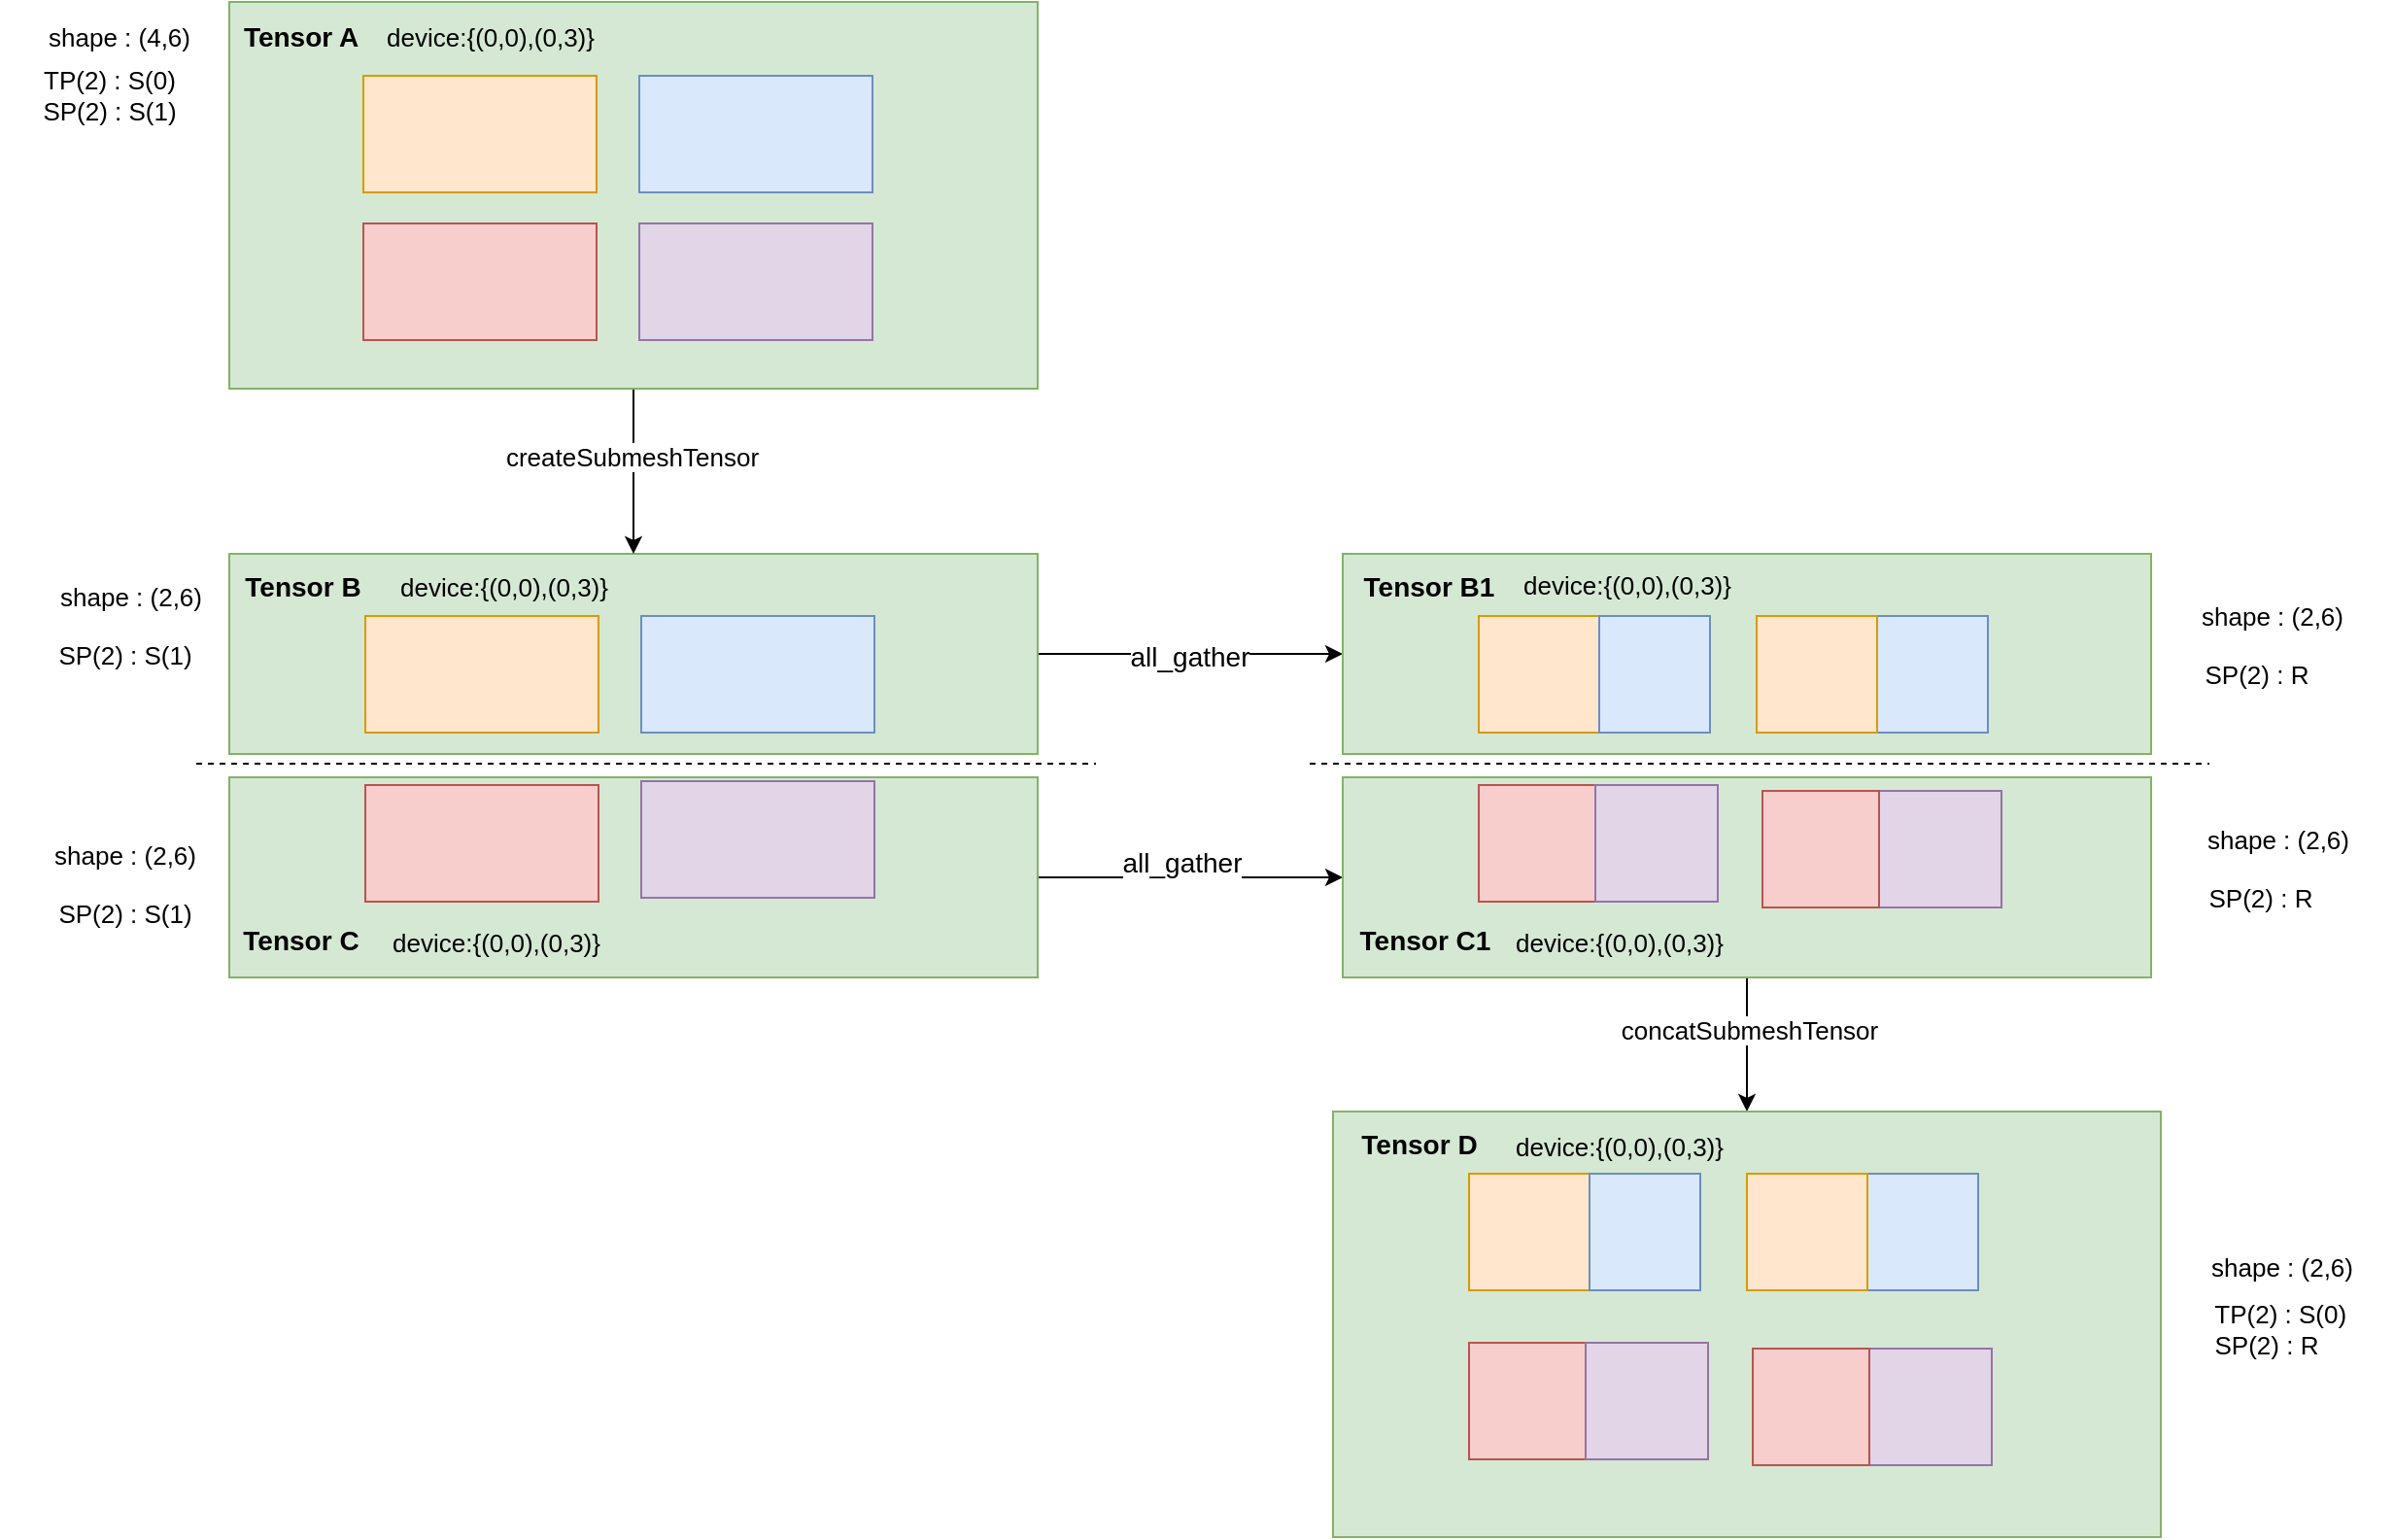<mxfile version="28.2.3">
  <diagram name="第 1 页" id="q0V8W7kwhwEqNArDtckt">
    <mxGraphModel dx="3072" dy="1600" grid="0" gridSize="10" guides="1" tooltips="1" connect="1" arrows="1" fold="1" page="0" pageScale="1" pageWidth="827" pageHeight="1169" background="none" math="0" shadow="0">
      <root>
        <mxCell id="0" />
        <mxCell id="1" parent="0" />
        <mxCell id="i7mNR8dPAMuf2d2NT4Wx-52" style="edgeStyle=orthogonalEdgeStyle;rounded=0;orthogonalLoop=1;jettySize=auto;html=1;entryX=0;entryY=0.5;entryDx=0;entryDy=0;" parent="1" source="i7mNR8dPAMuf2d2NT4Wx-23" target="i7mNR8dPAMuf2d2NT4Wx-39" edge="1">
          <mxGeometry relative="1" as="geometry" />
        </mxCell>
        <mxCell id="i7mNR8dPAMuf2d2NT4Wx-23" value="" style="rounded=0;whiteSpace=wrap;html=1;fillColor=#d5e8d4;strokeColor=#82b366;" parent="1" vertex="1">
          <mxGeometry x="-130" y="176" width="416" height="103" as="geometry" />
        </mxCell>
        <mxCell id="i7mNR8dPAMuf2d2NT4Wx-24" value="&lt;font style=&quot;font-size: 14px;&quot;&gt;&lt;b&gt;Tensor C&lt;/b&gt;&lt;/font&gt;" style="text;html=1;align=center;verticalAlign=middle;whiteSpace=wrap;rounded=0;" parent="1" vertex="1">
          <mxGeometry x="-127" y="245" width="68" height="30" as="geometry" />
        </mxCell>
        <mxCell id="i7mNR8dPAMuf2d2NT4Wx-50" style="edgeStyle=orthogonalEdgeStyle;rounded=0;orthogonalLoop=1;jettySize=auto;html=1;entryX=0;entryY=0.5;entryDx=0;entryDy=0;" parent="1" source="i7mNR8dPAMuf2d2NT4Wx-20" target="i7mNR8dPAMuf2d2NT4Wx-41" edge="1">
          <mxGeometry relative="1" as="geometry" />
        </mxCell>
        <mxCell id="i7mNR8dPAMuf2d2NT4Wx-51" value="all_gather" style="edgeLabel;html=1;align=center;verticalAlign=middle;resizable=0;points=[];fontSize=14;" parent="i7mNR8dPAMuf2d2NT4Wx-50" vertex="1" connectable="0">
          <mxGeometry x="-0.006" y="-1" relative="1" as="geometry">
            <mxPoint as="offset" />
          </mxGeometry>
        </mxCell>
        <mxCell id="i7mNR8dPAMuf2d2NT4Wx-20" value="" style="rounded=0;whiteSpace=wrap;html=1;fillColor=#d5e8d4;strokeColor=#82b366;" parent="1" vertex="1">
          <mxGeometry x="-130" y="61" width="416" height="103" as="geometry" />
        </mxCell>
        <mxCell id="i7mNR8dPAMuf2d2NT4Wx-25" style="edgeStyle=orthogonalEdgeStyle;rounded=0;orthogonalLoop=1;jettySize=auto;html=1;" parent="1" source="i7mNR8dPAMuf2d2NT4Wx-18" target="i7mNR8dPAMuf2d2NT4Wx-20" edge="1">
          <mxGeometry relative="1" as="geometry" />
        </mxCell>
        <mxCell id="i7mNR8dPAMuf2d2NT4Wx-28" value="createSubmeshTensor" style="edgeLabel;html=1;align=center;verticalAlign=middle;resizable=0;points=[];fontSize=13;" parent="i7mNR8dPAMuf2d2NT4Wx-25" vertex="1" connectable="0">
          <mxGeometry x="-0.213" y="-1" relative="1" as="geometry">
            <mxPoint y="1" as="offset" />
          </mxGeometry>
        </mxCell>
        <mxCell id="i7mNR8dPAMuf2d2NT4Wx-3" value="" style="rounded=0;whiteSpace=wrap;html=1;fillColor=#ffe6cc;strokeColor=#d79b00;" parent="1" vertex="1">
          <mxGeometry x="-60" y="93" width="120" height="60" as="geometry" />
        </mxCell>
        <mxCell id="i7mNR8dPAMuf2d2NT4Wx-6" value="" style="rounded=0;whiteSpace=wrap;html=1;fillColor=#f8cecc;strokeColor=#b85450;" parent="1" vertex="1">
          <mxGeometry x="-60" y="180" width="120" height="60" as="geometry" />
        </mxCell>
        <mxCell id="i7mNR8dPAMuf2d2NT4Wx-8" value="" style="rounded=0;whiteSpace=wrap;html=1;fillColor=#dae8fc;strokeColor=#6c8ebf;" parent="1" vertex="1">
          <mxGeometry x="82" y="93" width="120" height="60" as="geometry" />
        </mxCell>
        <mxCell id="i7mNR8dPAMuf2d2NT4Wx-9" value="" style="rounded=0;whiteSpace=wrap;html=1;fillColor=#e1d5e7;strokeColor=#9673a6;" parent="1" vertex="1">
          <mxGeometry x="82" y="178" width="120" height="60" as="geometry" />
        </mxCell>
        <mxCell id="i7mNR8dPAMuf2d2NT4Wx-11" value="" style="endArrow=none;dashed=1;html=1;rounded=0;" parent="1" edge="1">
          <mxGeometry width="50" height="50" relative="1" as="geometry">
            <mxPoint x="-147" y="169" as="sourcePoint" />
            <mxPoint x="316" y="169" as="targetPoint" />
          </mxGeometry>
        </mxCell>
        <mxCell id="i7mNR8dPAMuf2d2NT4Wx-22" value="&lt;font style=&quot;font-size: 14px;&quot;&gt;&lt;b&gt;Tensor B&lt;/b&gt;&lt;/font&gt;" style="text;html=1;align=center;verticalAlign=middle;whiteSpace=wrap;rounded=0;" parent="1" vertex="1">
          <mxGeometry x="-126" y="63" width="68" height="30" as="geometry" />
        </mxCell>
        <mxCell id="i7mNR8dPAMuf2d2NT4Wx-26" value="" style="group" parent="1" vertex="1" connectable="0">
          <mxGeometry x="-130" y="-223" width="416" height="199" as="geometry" />
        </mxCell>
        <mxCell id="i7mNR8dPAMuf2d2NT4Wx-18" value="" style="rounded=0;whiteSpace=wrap;html=1;fillColor=#d5e8d4;strokeColor=#82b366;movable=0;resizable=0;rotatable=0;deletable=0;editable=0;locked=1;connectable=0;" parent="i7mNR8dPAMuf2d2NT4Wx-26" vertex="1">
          <mxGeometry width="416" height="199" as="geometry" />
        </mxCell>
        <mxCell id="i7mNR8dPAMuf2d2NT4Wx-12" value="" style="rounded=0;whiteSpace=wrap;html=1;fillColor=#ffe6cc;strokeColor=#d79b00;gradientColor=none;" parent="i7mNR8dPAMuf2d2NT4Wx-26" vertex="1">
          <mxGeometry x="69" y="38" width="120" height="60" as="geometry" />
        </mxCell>
        <mxCell id="i7mNR8dPAMuf2d2NT4Wx-13" value="" style="rounded=0;whiteSpace=wrap;html=1;fillColor=#f8cecc;strokeColor=#b85450;" parent="i7mNR8dPAMuf2d2NT4Wx-26" vertex="1">
          <mxGeometry x="69" y="114" width="120" height="60" as="geometry" />
        </mxCell>
        <mxCell id="i7mNR8dPAMuf2d2NT4Wx-14" value="" style="rounded=0;whiteSpace=wrap;html=1;fillColor=#dae8fc;strokeColor=#6c8ebf;" parent="i7mNR8dPAMuf2d2NT4Wx-26" vertex="1">
          <mxGeometry x="211" y="38" width="120" height="60" as="geometry" />
        </mxCell>
        <mxCell id="i7mNR8dPAMuf2d2NT4Wx-15" value="" style="rounded=0;whiteSpace=wrap;html=1;fillColor=#e1d5e7;strokeColor=#9673a6;" parent="i7mNR8dPAMuf2d2NT4Wx-26" vertex="1">
          <mxGeometry x="211" y="114" width="120" height="60" as="geometry" />
        </mxCell>
        <mxCell id="i7mNR8dPAMuf2d2NT4Wx-19" value="&lt;font style=&quot;font-size: 14px;&quot;&gt;&lt;b&gt;Tensor A&lt;/b&gt;&lt;/font&gt;" style="text;html=1;align=center;verticalAlign=middle;whiteSpace=wrap;rounded=0;" parent="i7mNR8dPAMuf2d2NT4Wx-26" vertex="1">
          <mxGeometry x="3" y="3" width="68" height="30" as="geometry" />
        </mxCell>
        <mxCell id="O7aVcSqHBsZipS5b6KSP-2" value="device:{(0,0),(0,3)}" style="text;html=1;align=center;verticalAlign=middle;resizable=0;points=[];autosize=1;strokeColor=none;fillColor=none;fontSize=13;" vertex="1" parent="i7mNR8dPAMuf2d2NT4Wx-26">
          <mxGeometry x="71" y="4" width="125" height="28" as="geometry" />
        </mxCell>
        <mxCell id="i7mNR8dPAMuf2d2NT4Wx-84" style="edgeStyle=orthogonalEdgeStyle;rounded=0;orthogonalLoop=1;jettySize=auto;html=1;entryX=0.5;entryY=0;entryDx=0;entryDy=0;" parent="1" source="i7mNR8dPAMuf2d2NT4Wx-39" target="i7mNR8dPAMuf2d2NT4Wx-60" edge="1">
          <mxGeometry relative="1" as="geometry" />
        </mxCell>
        <mxCell id="i7mNR8dPAMuf2d2NT4Wx-85" value="concatSubmeshTensor" style="edgeLabel;html=1;align=center;verticalAlign=middle;resizable=0;points=[];fontSize=13;" parent="i7mNR8dPAMuf2d2NT4Wx-84" vertex="1" connectable="0">
          <mxGeometry x="-0.217" y="1" relative="1" as="geometry">
            <mxPoint as="offset" />
          </mxGeometry>
        </mxCell>
        <mxCell id="i7mNR8dPAMuf2d2NT4Wx-39" value="" style="rounded=0;whiteSpace=wrap;html=1;fillColor=#d5e8d4;strokeColor=#82b366;" parent="1" vertex="1">
          <mxGeometry x="443" y="176" width="416" height="103" as="geometry" />
        </mxCell>
        <mxCell id="i7mNR8dPAMuf2d2NT4Wx-40" value="&lt;font style=&quot;font-size: 14px;&quot;&gt;&lt;b&gt;Tensor C1&lt;/b&gt;&lt;/font&gt;" style="text;html=1;align=center;verticalAlign=middle;whiteSpace=wrap;rounded=0;" parent="1" vertex="1">
          <mxGeometry x="446" y="245" width="79" height="30" as="geometry" />
        </mxCell>
        <mxCell id="i7mNR8dPAMuf2d2NT4Wx-41" value="" style="rounded=0;whiteSpace=wrap;html=1;fillColor=#d5e8d4;strokeColor=#82b366;" parent="1" vertex="1">
          <mxGeometry x="443" y="61" width="416" height="103" as="geometry" />
        </mxCell>
        <mxCell id="i7mNR8dPAMuf2d2NT4Wx-42" value="" style="rounded=0;whiteSpace=wrap;html=1;fillColor=#ffe6cc;strokeColor=#d79b00;" parent="1" vertex="1">
          <mxGeometry x="513" y="93" width="62" height="60" as="geometry" />
        </mxCell>
        <mxCell id="i7mNR8dPAMuf2d2NT4Wx-43" value="" style="rounded=0;whiteSpace=wrap;html=1;fillColor=#f8cecc;strokeColor=#b85450;" parent="1" vertex="1">
          <mxGeometry x="513" y="180" width="60" height="60" as="geometry" />
        </mxCell>
        <mxCell id="i7mNR8dPAMuf2d2NT4Wx-44" value="" style="rounded=0;whiteSpace=wrap;html=1;fillColor=#dae8fc;strokeColor=#6c8ebf;" parent="1" vertex="1">
          <mxGeometry x="575" y="93" width="57" height="60" as="geometry" />
        </mxCell>
        <mxCell id="i7mNR8dPAMuf2d2NT4Wx-45" value="" style="rounded=0;whiteSpace=wrap;html=1;fillColor=#e1d5e7;strokeColor=#9673a6;" parent="1" vertex="1">
          <mxGeometry x="573" y="180" width="63" height="60" as="geometry" />
        </mxCell>
        <mxCell id="i7mNR8dPAMuf2d2NT4Wx-46" value="" style="endArrow=none;dashed=1;html=1;rounded=0;" parent="1" edge="1">
          <mxGeometry width="50" height="50" relative="1" as="geometry">
            <mxPoint x="426" y="169" as="sourcePoint" />
            <mxPoint x="889" y="169" as="targetPoint" />
          </mxGeometry>
        </mxCell>
        <mxCell id="i7mNR8dPAMuf2d2NT4Wx-47" value="&lt;font style=&quot;font-size: 14px;&quot;&gt;&lt;b&gt;Tensor B1&lt;/b&gt;&lt;/font&gt;" style="text;html=1;align=center;verticalAlign=middle;whiteSpace=wrap;rounded=0;" parent="1" vertex="1">
          <mxGeometry x="447" y="63" width="81" height="30" as="geometry" />
        </mxCell>
        <mxCell id="i7mNR8dPAMuf2d2NT4Wx-53" value="all_gather" style="edgeLabel;html=1;align=center;verticalAlign=middle;resizable=0;points=[];fontSize=14;" parent="1" vertex="1" connectable="0">
          <mxGeometry x="360" y="220" as="geometry" />
        </mxCell>
        <mxCell id="i7mNR8dPAMuf2d2NT4Wx-54" value="" style="rounded=0;whiteSpace=wrap;html=1;fillColor=#dae8fc;strokeColor=#6c8ebf;" parent="1" vertex="1">
          <mxGeometry x="718" y="93" width="57" height="60" as="geometry" />
        </mxCell>
        <mxCell id="i7mNR8dPAMuf2d2NT4Wx-55" value="" style="rounded=0;whiteSpace=wrap;html=1;fillColor=#ffe6cc;strokeColor=#d79b00;" parent="1" vertex="1">
          <mxGeometry x="656" y="93" width="62" height="60" as="geometry" />
        </mxCell>
        <mxCell id="i7mNR8dPAMuf2d2NT4Wx-56" value="" style="rounded=0;whiteSpace=wrap;html=1;fillColor=#e1d5e7;strokeColor=#9673a6;" parent="1" vertex="1">
          <mxGeometry x="719" y="183" width="63" height="60" as="geometry" />
        </mxCell>
        <mxCell id="i7mNR8dPAMuf2d2NT4Wx-57" value="" style="rounded=0;whiteSpace=wrap;html=1;fillColor=#f8cecc;strokeColor=#b85450;" parent="1" vertex="1">
          <mxGeometry x="659" y="183" width="60" height="60" as="geometry" />
        </mxCell>
        <mxCell id="i7mNR8dPAMuf2d2NT4Wx-60" value="" style="rounded=0;whiteSpace=wrap;html=1;fillColor=#d5e8d4;strokeColor=#82b366;" parent="1" vertex="1">
          <mxGeometry x="438" y="348" width="426" height="219" as="geometry" />
        </mxCell>
        <mxCell id="i7mNR8dPAMuf2d2NT4Wx-61" value="" style="rounded=0;whiteSpace=wrap;html=1;fillColor=#ffe6cc;strokeColor=#d79b00;" parent="1" vertex="1">
          <mxGeometry x="508" y="380" width="62" height="60" as="geometry" />
        </mxCell>
        <mxCell id="i7mNR8dPAMuf2d2NT4Wx-62" value="" style="rounded=0;whiteSpace=wrap;html=1;fillColor=#f8cecc;strokeColor=#b85450;" parent="1" vertex="1">
          <mxGeometry x="508" y="467" width="60" height="60" as="geometry" />
        </mxCell>
        <mxCell id="i7mNR8dPAMuf2d2NT4Wx-63" value="" style="rounded=0;whiteSpace=wrap;html=1;fillColor=#dae8fc;strokeColor=#6c8ebf;" parent="1" vertex="1">
          <mxGeometry x="570" y="380" width="57" height="60" as="geometry" />
        </mxCell>
        <mxCell id="i7mNR8dPAMuf2d2NT4Wx-64" value="" style="rounded=0;whiteSpace=wrap;html=1;fillColor=#e1d5e7;strokeColor=#9673a6;" parent="1" vertex="1">
          <mxGeometry x="568" y="467" width="63" height="60" as="geometry" />
        </mxCell>
        <mxCell id="i7mNR8dPAMuf2d2NT4Wx-66" value="&lt;font style=&quot;font-size: 14px;&quot;&gt;&lt;b&gt;Tensor D&lt;/b&gt;&lt;/font&gt;" style="text;html=1;align=center;verticalAlign=middle;whiteSpace=wrap;rounded=0;" parent="1" vertex="1">
          <mxGeometry x="442" y="350" width="81" height="30" as="geometry" />
        </mxCell>
        <mxCell id="i7mNR8dPAMuf2d2NT4Wx-67" value="" style="rounded=0;whiteSpace=wrap;html=1;fillColor=#dae8fc;strokeColor=#6c8ebf;" parent="1" vertex="1">
          <mxGeometry x="713" y="380" width="57" height="60" as="geometry" />
        </mxCell>
        <mxCell id="i7mNR8dPAMuf2d2NT4Wx-68" value="" style="rounded=0;whiteSpace=wrap;html=1;fillColor=#ffe6cc;strokeColor=#d79b00;" parent="1" vertex="1">
          <mxGeometry x="651" y="380" width="62" height="60" as="geometry" />
        </mxCell>
        <mxCell id="i7mNR8dPAMuf2d2NT4Wx-69" value="" style="rounded=0;whiteSpace=wrap;html=1;fillColor=#e1d5e7;strokeColor=#9673a6;" parent="1" vertex="1">
          <mxGeometry x="714" y="470" width="63" height="60" as="geometry" />
        </mxCell>
        <mxCell id="i7mNR8dPAMuf2d2NT4Wx-70" value="" style="rounded=0;whiteSpace=wrap;html=1;fillColor=#f8cecc;strokeColor=#b85450;" parent="1" vertex="1">
          <mxGeometry x="654" y="470" width="60" height="60" as="geometry" />
        </mxCell>
        <mxCell id="i7mNR8dPAMuf2d2NT4Wx-71" value="shape : (4,6)" style="text;html=1;align=center;verticalAlign=middle;whiteSpace=wrap;rounded=0;fontSize=13;" parent="1" vertex="1">
          <mxGeometry x="-243" y="-220" width="113" height="30" as="geometry" />
        </mxCell>
        <mxCell id="i7mNR8dPAMuf2d2NT4Wx-72" value="TP(2) : S(0)&lt;br&gt;SP(2) : S(1)" style="text;html=1;align=center;verticalAlign=middle;whiteSpace=wrap;rounded=0;fontSize=13;" parent="1" vertex="1">
          <mxGeometry x="-248" y="-190" width="113" height="30" as="geometry" />
        </mxCell>
        <mxCell id="i7mNR8dPAMuf2d2NT4Wx-73" value="shape : (2,6)" style="text;html=1;align=center;verticalAlign=middle;whiteSpace=wrap;rounded=0;fontSize=13;" parent="1" vertex="1">
          <mxGeometry x="865" y="78" width="113" height="30" as="geometry" />
        </mxCell>
        <mxCell id="i7mNR8dPAMuf2d2NT4Wx-74" value="SP(2) : R" style="text;html=1;align=center;verticalAlign=middle;whiteSpace=wrap;rounded=0;fontSize=13;" parent="1" vertex="1">
          <mxGeometry x="857" y="108" width="113" height="30" as="geometry" />
        </mxCell>
        <mxCell id="i7mNR8dPAMuf2d2NT4Wx-75" value="shape : (2,6)" style="text;html=1;align=center;verticalAlign=middle;whiteSpace=wrap;rounded=0;fontSize=13;" parent="1" vertex="1">
          <mxGeometry x="-240" y="201" width="113" height="30" as="geometry" />
        </mxCell>
        <mxCell id="i7mNR8dPAMuf2d2NT4Wx-76" value="SP(2) : S(1)" style="text;html=1;align=center;verticalAlign=middle;whiteSpace=wrap;rounded=0;fontSize=13;" parent="1" vertex="1">
          <mxGeometry x="-240" y="231" width="113" height="30" as="geometry" />
        </mxCell>
        <mxCell id="i7mNR8dPAMuf2d2NT4Wx-77" value="shape : (2,6)" style="text;html=1;align=center;verticalAlign=middle;whiteSpace=wrap;rounded=0;fontSize=13;" parent="1" vertex="1">
          <mxGeometry x="868" y="193" width="113" height="30" as="geometry" />
        </mxCell>
        <mxCell id="i7mNR8dPAMuf2d2NT4Wx-78" value="SP(2) : R" style="text;html=1;align=center;verticalAlign=middle;whiteSpace=wrap;rounded=0;fontSize=13;" parent="1" vertex="1">
          <mxGeometry x="859" y="223" width="113" height="30" as="geometry" />
        </mxCell>
        <mxCell id="i7mNR8dPAMuf2d2NT4Wx-80" value="shape : (2,6)" style="text;html=1;align=center;verticalAlign=middle;whiteSpace=wrap;rounded=0;fontSize=13;" parent="1" vertex="1">
          <mxGeometry x="870" y="413" width="113" height="30" as="geometry" />
        </mxCell>
        <mxCell id="i7mNR8dPAMuf2d2NT4Wx-81" value="&amp;nbsp; &amp;nbsp; TP(2) : S(0)&lt;br&gt;SP(2) : R" style="text;html=1;align=center;verticalAlign=middle;whiteSpace=wrap;rounded=0;fontSize=13;" parent="1" vertex="1">
          <mxGeometry x="862" y="445" width="113" height="30" as="geometry" />
        </mxCell>
        <mxCell id="i7mNR8dPAMuf2d2NT4Wx-82" value="shape : (2,6)" style="text;html=1;align=center;verticalAlign=middle;whiteSpace=wrap;rounded=0;fontSize=13;" parent="1" vertex="1">
          <mxGeometry x="-237" y="68" width="113" height="30" as="geometry" />
        </mxCell>
        <mxCell id="i7mNR8dPAMuf2d2NT4Wx-83" value="SP(2) : S(1)" style="text;html=1;align=center;verticalAlign=middle;whiteSpace=wrap;rounded=0;fontSize=13;" parent="1" vertex="1">
          <mxGeometry x="-240" y="97.5" width="113" height="30" as="geometry" />
        </mxCell>
        <mxCell id="i7mNR8dPAMuf2d2NT4Wx-86" value="device:{(0,0),(0,3)}" style="text;html=1;align=center;verticalAlign=middle;resizable=0;points=[];autosize=1;strokeColor=none;fillColor=none;fontSize=13;" parent="1" vertex="1">
          <mxGeometry x="-52" y="64" width="125" height="28" as="geometry" />
        </mxCell>
        <mxCell id="O7aVcSqHBsZipS5b6KSP-4" value="device:{(0,0),(0,3)}" style="text;html=1;align=center;verticalAlign=middle;resizable=0;points=[];autosize=1;strokeColor=none;fillColor=none;fontSize=13;" vertex="1" parent="1">
          <mxGeometry x="-56" y="246.5" width="125" height="28" as="geometry" />
        </mxCell>
        <mxCell id="O7aVcSqHBsZipS5b6KSP-6" value="device:{(0,0),(0,3)}" style="text;html=1;align=center;verticalAlign=middle;resizable=0;points=[];autosize=1;strokeColor=none;fillColor=none;fontSize=13;" vertex="1" parent="1">
          <mxGeometry x="526" y="63" width="125" height="28" as="geometry" />
        </mxCell>
        <mxCell id="O7aVcSqHBsZipS5b6KSP-8" value="device:{(0,0),(0,3)}" style="text;html=1;align=center;verticalAlign=middle;resizable=0;points=[];autosize=1;strokeColor=none;fillColor=none;fontSize=13;" vertex="1" parent="1">
          <mxGeometry x="522.5" y="246.5" width="125" height="28" as="geometry" />
        </mxCell>
        <mxCell id="O7aVcSqHBsZipS5b6KSP-10" value="device:{(0,0),(0,3)}" style="text;html=1;align=center;verticalAlign=middle;resizable=0;points=[];autosize=1;strokeColor=none;fillColor=none;fontSize=13;" vertex="1" parent="1">
          <mxGeometry x="522.5" y="352" width="125" height="28" as="geometry" />
        </mxCell>
      </root>
    </mxGraphModel>
  </diagram>
</mxfile>

